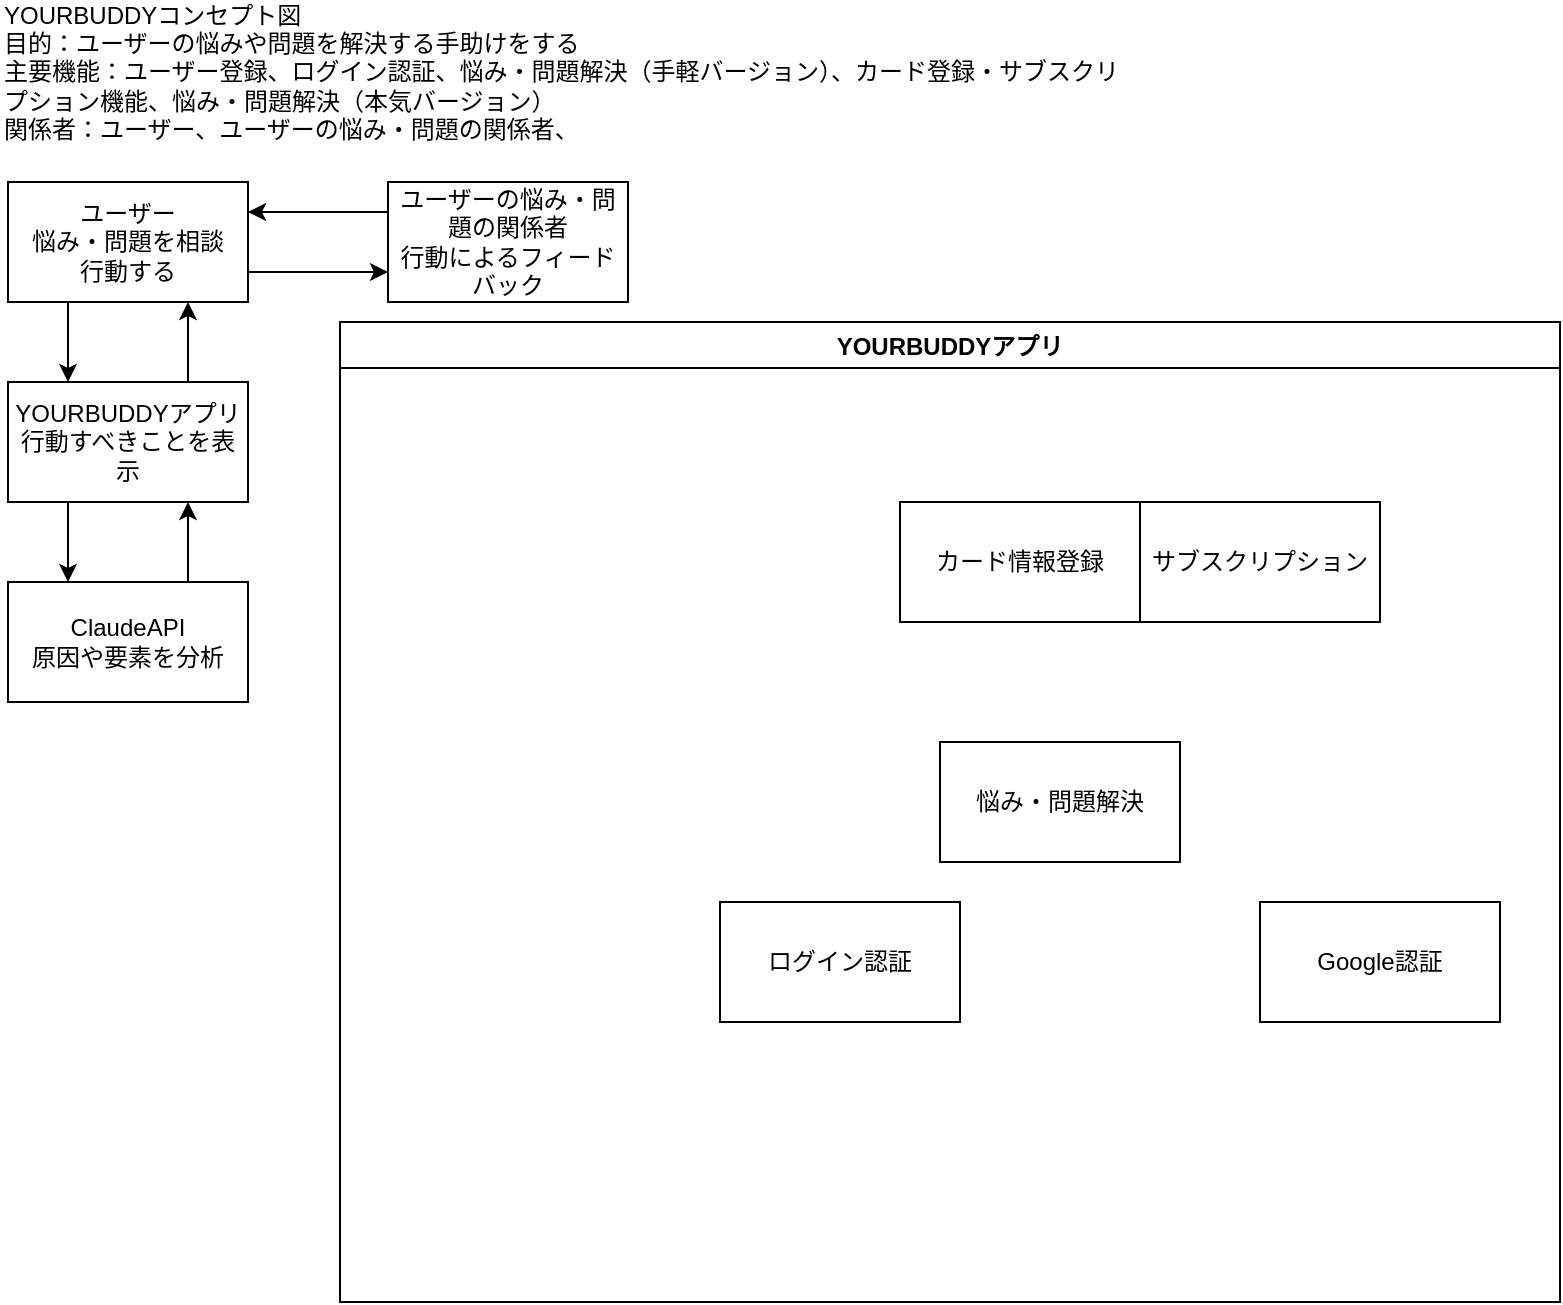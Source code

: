 <mxfile>
    <diagram id="99uDuunbcoaFPtsXTFgR" name="コンセプト図">
        <mxGraphModel dx="823" dy="500" grid="1" gridSize="10" guides="1" tooltips="1" connect="1" arrows="1" fold="1" page="1" pageScale="1" pageWidth="827" pageHeight="1169" math="0" shadow="0">
            <root>
                <mxCell id="0"/>
                <mxCell id="1" parent="0"/>
                <mxCell id="3" value="YOURBUDDYコンセプト図&lt;br&gt;目的：ユーザーの悩みや問題を解決する手助けをする&lt;br&gt;主要機能：ユーザー登録、ログイン認証、悩み・問題解決（手軽バージョン）、カード登録・サブスクリプション機能、悩み・問題解決（本気バージョン）&lt;br&gt;関係者：ユーザー、ユーザーの悩み・問題の関係者、" style="text;html=1;strokeColor=none;fillColor=none;align=left;verticalAlign=middle;whiteSpace=wrap;rounded=0;" parent="1" vertex="1">
                    <mxGeometry x="10" y="10" width="560" height="70" as="geometry"/>
                </mxCell>
                <mxCell id="13" style="edgeStyle=none;html=1;exitX=0.25;exitY=1;exitDx=0;exitDy=0;entryX=0.25;entryY=0;entryDx=0;entryDy=0;" parent="1" source="4" target="11" edge="1">
                    <mxGeometry relative="1" as="geometry"/>
                </mxCell>
                <mxCell id="19" style="edgeStyle=none;html=1;exitX=1;exitY=0.75;exitDx=0;exitDy=0;entryX=0;entryY=0.75;entryDx=0;entryDy=0;" parent="1" source="4" target="6" edge="1">
                    <mxGeometry relative="1" as="geometry"/>
                </mxCell>
                <mxCell id="4" value="ユーザー&lt;br&gt;悩み・問題を相談&lt;br&gt;行動する" style="rounded=0;whiteSpace=wrap;html=1;" parent="1" vertex="1">
                    <mxGeometry x="14" y="100" width="120" height="60" as="geometry"/>
                </mxCell>
                <mxCell id="22" style="edgeStyle=none;html=1;exitX=0.75;exitY=0;exitDx=0;exitDy=0;entryX=0.75;entryY=1;entryDx=0;entryDy=0;" parent="1" source="5" target="11" edge="1">
                    <mxGeometry relative="1" as="geometry"/>
                </mxCell>
                <mxCell id="5" value="ClaudeAPI&lt;br&gt;原因や要素を分析" style="rounded=0;whiteSpace=wrap;html=1;" parent="1" vertex="1">
                    <mxGeometry x="14" y="300" width="120" height="60" as="geometry"/>
                </mxCell>
                <mxCell id="20" style="edgeStyle=none;html=1;exitX=0;exitY=0.25;exitDx=0;exitDy=0;entryX=1;entryY=0.25;entryDx=0;entryDy=0;" parent="1" source="6" target="4" edge="1">
                    <mxGeometry relative="1" as="geometry"/>
                </mxCell>
                <mxCell id="6" value="ユーザーの悩み・問題の関係者&lt;br&gt;行動によるフィードバック" style="rounded=0;whiteSpace=wrap;html=1;" parent="1" vertex="1">
                    <mxGeometry x="204" y="100" width="120" height="60" as="geometry"/>
                </mxCell>
                <mxCell id="7" value="ログイン認証" style="rounded=0;whiteSpace=wrap;html=1;" parent="1" vertex="1">
                    <mxGeometry x="370" y="460" width="120" height="60" as="geometry"/>
                </mxCell>
                <mxCell id="9" value="カード情報登録" style="rounded=0;whiteSpace=wrap;html=1;" parent="1" vertex="1">
                    <mxGeometry x="460" y="260" width="120" height="60" as="geometry"/>
                </mxCell>
                <mxCell id="10" value="サブスクリプション" style="rounded=0;whiteSpace=wrap;html=1;" parent="1" vertex="1">
                    <mxGeometry x="580" y="260" width="120" height="60" as="geometry"/>
                </mxCell>
                <mxCell id="14" style="edgeStyle=none;html=1;exitX=0.75;exitY=0;exitDx=0;exitDy=0;entryX=0.75;entryY=1;entryDx=0;entryDy=0;" parent="1" source="11" target="4" edge="1">
                    <mxGeometry relative="1" as="geometry"/>
                </mxCell>
                <mxCell id="21" style="edgeStyle=none;html=1;exitX=0.25;exitY=1;exitDx=0;exitDy=0;entryX=0.25;entryY=0;entryDx=0;entryDy=0;" parent="1" source="11" target="5" edge="1">
                    <mxGeometry relative="1" as="geometry"/>
                </mxCell>
                <mxCell id="11" value="YOURBUDDYアプリ&lt;br&gt;行動すべきことを表示" style="rounded=0;whiteSpace=wrap;html=1;" parent="1" vertex="1">
                    <mxGeometry x="14" y="200" width="120" height="60" as="geometry"/>
                </mxCell>
                <mxCell id="15" value="悩み・問題解決" style="rounded=0;whiteSpace=wrap;html=1;" parent="1" vertex="1">
                    <mxGeometry x="480" y="380" width="120" height="60" as="geometry"/>
                </mxCell>
                <mxCell id="23" value="YOURBUDDYアプリ" style="swimlane;" parent="1" vertex="1">
                    <mxGeometry x="180" y="170" width="610" height="490" as="geometry"/>
                </mxCell>
                <mxCell id="8" value="Google認証" style="rounded=0;whiteSpace=wrap;html=1;" parent="23" vertex="1">
                    <mxGeometry x="460" y="290" width="120" height="60" as="geometry"/>
                </mxCell>
            </root>
        </mxGraphModel>
    </diagram>
    <diagram id="IsaR9FVwqbaSejbNzzjN" name="ユーザーシナリオ図">
        <mxGraphModel dx="576" dy="350" grid="1" gridSize="10" guides="1" tooltips="1" connect="1" arrows="1" fold="1" page="1" pageScale="1" pageWidth="827" pageHeight="1169" math="0" shadow="0">
            <root>
                <mxCell id="0"/>
                <mxCell id="1" parent="0"/>
                <mxCell id="NUwCqqnyy-Vu7m6gOZ0u-1" value="ユーザーシナリオ図" style="text;html=1;strokeColor=none;fillColor=none;align=left;verticalAlign=middle;whiteSpace=wrap;rounded=0;" parent="1" vertex="1">
                    <mxGeometry x="10" width="500" height="60" as="geometry"/>
                </mxCell>
                <mxCell id="NUwCqqnyy-Vu7m6gOZ0u-14" style="edgeStyle=none;html=1;exitX=0.5;exitY=1;exitDx=0;exitDy=0;entryX=0.5;entryY=0;entryDx=0;entryDy=0;" parent="1" source="NUwCqqnyy-Vu7m6gOZ0u-2" target="NUwCqqnyy-Vu7m6gOZ0u-3" edge="1">
                    <mxGeometry relative="1" as="geometry"/>
                </mxCell>
                <mxCell id="NUwCqqnyy-Vu7m6gOZ0u-2" value="悩み・問題の発生" style="rounded=0;whiteSpace=wrap;html=1;" parent="1" vertex="1">
                    <mxGeometry x="20" y="80" width="120" height="40" as="geometry"/>
                </mxCell>
                <mxCell id="NUwCqqnyy-Vu7m6gOZ0u-15" style="edgeStyle=none;html=1;exitX=0.5;exitY=1;exitDx=0;exitDy=0;entryX=0.5;entryY=0;entryDx=0;entryDy=0;" parent="1" source="NUwCqqnyy-Vu7m6gOZ0u-3" target="NUwCqqnyy-Vu7m6gOZ0u-4" edge="1">
                    <mxGeometry relative="1" as="geometry"/>
                </mxCell>
                <mxCell id="NUwCqqnyy-Vu7m6gOZ0u-3" value="アプリを開く" style="rounded=0;whiteSpace=wrap;html=1;" parent="1" vertex="1">
                    <mxGeometry x="20" y="140" width="120" height="40" as="geometry"/>
                </mxCell>
                <mxCell id="NUwCqqnyy-Vu7m6gOZ0u-30" style="edgeStyle=none;html=1;exitX=0.5;exitY=1;exitDx=0;exitDy=0;entryX=0.5;entryY=0;entryDx=0;entryDy=0;fillColor=#6a00ff;strokeColor=#3700CC;" parent="1" source="NUwCqqnyy-Vu7m6gOZ0u-4" target="NUwCqqnyy-Vu7m6gOZ0u-27" edge="1">
                    <mxGeometry relative="1" as="geometry">
                        <Array as="points">
                            <mxPoint x="80" y="270"/>
                            <mxPoint x="225" y="270"/>
                        </Array>
                    </mxGeometry>
                </mxCell>
                <mxCell id="NUwCqqnyy-Vu7m6gOZ0u-31" style="edgeStyle=none;html=1;exitX=0.5;exitY=1;exitDx=0;exitDy=0;entryX=0.5;entryY=0;entryDx=0;entryDy=0;" parent="1" source="NUwCqqnyy-Vu7m6gOZ0u-4" target="NUwCqqnyy-Vu7m6gOZ0u-6" edge="1">
                    <mxGeometry relative="1" as="geometry"/>
                </mxCell>
                <mxCell id="NUwCqqnyy-Vu7m6gOZ0u-4" value="新規登録 or ログイン" style="rounded=0;whiteSpace=wrap;html=1;" parent="1" vertex="1">
                    <mxGeometry x="20" y="210" width="120" height="40" as="geometry"/>
                </mxCell>
                <mxCell id="NUwCqqnyy-Vu7m6gOZ0u-20" style="edgeStyle=none;html=1;exitX=1;exitY=0.5;exitDx=0;exitDy=0;entryX=0;entryY=0.5;entryDx=0;entryDy=0;" parent="1" source="NUwCqqnyy-Vu7m6gOZ0u-5" target="NUwCqqnyy-Vu7m6gOZ0u-18" edge="1">
                    <mxGeometry relative="1" as="geometry"/>
                </mxCell>
                <mxCell id="NUwCqqnyy-Vu7m6gOZ0u-5" value="悩み・問題を入力" style="rounded=0;whiteSpace=wrap;html=1;" parent="1" vertex="1">
                    <mxGeometry x="325" y="420" width="120" height="40" as="geometry"/>
                </mxCell>
                <mxCell id="NUwCqqnyy-Vu7m6gOZ0u-9" style="edgeStyle=none;html=1;exitX=1;exitY=0.5;exitDx=0;exitDy=0;entryX=0;entryY=0.5;entryDx=0;entryDy=0;" parent="1" source="NUwCqqnyy-Vu7m6gOZ0u-6" target="NUwCqqnyy-Vu7m6gOZ0u-7" edge="1">
                    <mxGeometry relative="1" as="geometry"/>
                </mxCell>
                <mxCell id="NUwCqqnyy-Vu7m6gOZ0u-10" style="edgeStyle=none;html=1;exitX=1;exitY=0.5;exitDx=0;exitDy=0;entryX=0;entryY=0.5;entryDx=0;entryDy=0;fillColor=#6a00ff;strokeColor=#3700CC;" parent="1" source="NUwCqqnyy-Vu7m6gOZ0u-6" target="NUwCqqnyy-Vu7m6gOZ0u-8" edge="1">
                    <mxGeometry relative="1" as="geometry">
                        <Array as="points">
                            <mxPoint x="155" y="440"/>
                            <mxPoint x="155" y="510"/>
                        </Array>
                    </mxGeometry>
                </mxCell>
                <mxCell id="NUwCqqnyy-Vu7m6gOZ0u-23" style="edgeStyle=none;html=1;exitX=0.5;exitY=1;exitDx=0;exitDy=0;entryX=0.5;entryY=0;entryDx=0;entryDy=0;" parent="1" source="NUwCqqnyy-Vu7m6gOZ0u-6" target="NUwCqqnyy-Vu7m6gOZ0u-22" edge="1">
                    <mxGeometry relative="1" as="geometry"/>
                </mxCell>
                <mxCell id="NUwCqqnyy-Vu7m6gOZ0u-6" value="モードを選択" style="rounded=0;whiteSpace=wrap;html=1;" parent="1" vertex="1">
                    <mxGeometry x="20" y="420" width="120" height="40" as="geometry"/>
                </mxCell>
                <mxCell id="NUwCqqnyy-Vu7m6gOZ0u-12" style="edgeStyle=none;html=1;exitX=1;exitY=0.5;exitDx=0;exitDy=0;entryX=0;entryY=0.5;entryDx=0;entryDy=0;" parent="1" source="NUwCqqnyy-Vu7m6gOZ0u-7" target="NUwCqqnyy-Vu7m6gOZ0u-5" edge="1">
                    <mxGeometry relative="1" as="geometry"/>
                </mxCell>
                <mxCell id="NUwCqqnyy-Vu7m6gOZ0u-7" value="簡易モード" style="rounded=0;whiteSpace=wrap;html=1;" parent="1" vertex="1">
                    <mxGeometry x="175" y="420" width="120" height="40" as="geometry"/>
                </mxCell>
                <mxCell id="NUwCqqnyy-Vu7m6gOZ0u-13" style="edgeStyle=none;html=1;exitX=1;exitY=0.5;exitDx=0;exitDy=0;entryX=0;entryY=0.5;entryDx=0;entryDy=0;" parent="1" source="NUwCqqnyy-Vu7m6gOZ0u-8" target="NUwCqqnyy-Vu7m6gOZ0u-11" edge="1">
                    <mxGeometry relative="1" as="geometry"/>
                </mxCell>
                <mxCell id="NUwCqqnyy-Vu7m6gOZ0u-8" value="本気モード" style="rounded=0;whiteSpace=wrap;html=1;" parent="1" vertex="1">
                    <mxGeometry x="175" y="490" width="120" height="40" as="geometry"/>
                </mxCell>
                <mxCell id="NUwCqqnyy-Vu7m6gOZ0u-21" style="edgeStyle=none;html=1;exitX=1;exitY=0.5;exitDx=0;exitDy=0;entryX=0;entryY=0.5;entryDx=0;entryDy=0;" parent="1" source="NUwCqqnyy-Vu7m6gOZ0u-11" target="NUwCqqnyy-Vu7m6gOZ0u-19" edge="1">
                    <mxGeometry relative="1" as="geometry"/>
                </mxCell>
                <mxCell id="NUwCqqnyy-Vu7m6gOZ0u-11" value="悩み・問題を入力" style="rounded=0;whiteSpace=wrap;html=1;" parent="1" vertex="1">
                    <mxGeometry x="325" y="490" width="120" height="40" as="geometry"/>
                </mxCell>
                <mxCell id="NUwCqqnyy-Vu7m6gOZ0u-18" value="質問から選択肢を選ぶ" style="rounded=0;whiteSpace=wrap;html=1;" parent="1" vertex="1">
                    <mxGeometry x="475" y="420" width="120" height="40" as="geometry"/>
                </mxCell>
                <mxCell id="NUwCqqnyy-Vu7m6gOZ0u-19" value="質問から選択肢に加え、具体的な答えも入力する" style="rounded=0;whiteSpace=wrap;html=1;" parent="1" vertex="1">
                    <mxGeometry x="475" y="490" width="120" height="40" as="geometry"/>
                </mxCell>
                <mxCell id="NUwCqqnyy-Vu7m6gOZ0u-26" style="edgeStyle=none;html=1;exitX=0.5;exitY=1;exitDx=0;exitDy=0;entryX=0.25;entryY=0;entryDx=0;entryDy=0;" parent="1" source="NUwCqqnyy-Vu7m6gOZ0u-22" target="NUwCqqnyy-Vu7m6gOZ0u-24" edge="1">
                    <mxGeometry relative="1" as="geometry"/>
                </mxCell>
                <mxCell id="NUwCqqnyy-Vu7m6gOZ0u-22" value="結果画面を見て、具体的な行動を起こす" style="rounded=0;whiteSpace=wrap;html=1;" parent="1" vertex="1">
                    <mxGeometry x="15" y="550" width="130" height="40" as="geometry"/>
                </mxCell>
                <mxCell id="NUwCqqnyy-Vu7m6gOZ0u-24" value="悩み・問題の解決 or 新たな悩み問題の出現" style="rounded=0;whiteSpace=wrap;html=1;" parent="1" vertex="1">
                    <mxGeometry x="15" y="630" width="265" height="40" as="geometry"/>
                </mxCell>
                <mxCell id="NUwCqqnyy-Vu7m6gOZ0u-29" style="edgeStyle=none;html=1;exitX=0.5;exitY=1;exitDx=0;exitDy=0;entryX=0.5;entryY=0;entryDx=0;entryDy=0;fillColor=#6a00ff;strokeColor=#3700CC;" parent="1" source="NUwCqqnyy-Vu7m6gOZ0u-27" target="NUwCqqnyy-Vu7m6gOZ0u-6" edge="1">
                    <mxGeometry relative="1" as="geometry">
                        <Array as="points">
                            <mxPoint x="225" y="380"/>
                            <mxPoint x="80" y="380"/>
                        </Array>
                    </mxGeometry>
                </mxCell>
                <mxCell id="NUwCqqnyy-Vu7m6gOZ0u-27" value="サブスクリプション登録" style="rounded=0;whiteSpace=wrap;html=1;" parent="1" vertex="1">
                    <mxGeometry x="165" y="300" width="120" height="40" as="geometry"/>
                </mxCell>
            </root>
        </mxGraphModel>
    </diagram>
    <diagram id="D85GqzytLcxn1Z9-oxkU" name="画面遷移図">
        <mxGraphModel dx="576" dy="350" grid="1" gridSize="10" guides="1" tooltips="1" connect="1" arrows="1" fold="1" page="1" pageScale="1" pageWidth="827" pageHeight="1169" math="0" shadow="0">
            <root>
                <mxCell id="0"/>
                <mxCell id="1" parent="0"/>
                <mxCell id="tf5ok3Z_R-oxrBmhiGZr-1" value="画面遷移図" style="text;html=1;strokeColor=none;fillColor=none;align=center;verticalAlign=middle;whiteSpace=wrap;rounded=0;" parent="1" vertex="1">
                    <mxGeometry y="10" width="160" height="30" as="geometry"/>
                </mxCell>
                <mxCell id="tf5ok3Z_R-oxrBmhiGZr-6" style="edgeStyle=none;html=1;exitX=0.5;exitY=1;exitDx=0;exitDy=0;entryX=0.5;entryY=0;entryDx=0;entryDy=0;" parent="1" source="tf5ok3Z_R-oxrBmhiGZr-2" target="tf5ok3Z_R-oxrBmhiGZr-3" edge="1">
                    <mxGeometry relative="1" as="geometry"/>
                </mxCell>
                <mxCell id="tf5ok3Z_R-oxrBmhiGZr-2" value="スプラッシュ画面" style="rounded=0;whiteSpace=wrap;html=1;" parent="1" vertex="1">
                    <mxGeometry x="30" y="60" width="130" height="40" as="geometry"/>
                </mxCell>
                <mxCell id="tf5ok3Z_R-oxrBmhiGZr-7" style="edgeStyle=none;html=1;exitX=1;exitY=0.5;exitDx=0;exitDy=0;entryX=0;entryY=0.5;entryDx=0;entryDy=0;" parent="1" source="tf5ok3Z_R-oxrBmhiGZr-3" target="tf5ok3Z_R-oxrBmhiGZr-4" edge="1">
                    <mxGeometry relative="1" as="geometry"/>
                </mxCell>
                <mxCell id="TDeQ8tisna32SfTYIqyU-1" style="edgeStyle=none;html=1;exitX=0.5;exitY=1;exitDx=0;exitDy=0;entryX=0.5;entryY=0;entryDx=0;entryDy=0;" parent="1" source="tf5ok3Z_R-oxrBmhiGZr-3" target="tf5ok3Z_R-oxrBmhiGZr-9" edge="1">
                    <mxGeometry relative="1" as="geometry"/>
                </mxCell>
                <mxCell id="tf5ok3Z_R-oxrBmhiGZr-3" value="ログイン画面" style="rounded=0;whiteSpace=wrap;html=1;" parent="1" vertex="1">
                    <mxGeometry x="30" y="140" width="130" height="40" as="geometry"/>
                </mxCell>
                <mxCell id="tf5ok3Z_R-oxrBmhiGZr-8" style="edgeStyle=none;html=1;exitX=1;exitY=0.5;exitDx=0;exitDy=0;entryX=0;entryY=0.5;entryDx=0;entryDy=0;" parent="1" source="tf5ok3Z_R-oxrBmhiGZr-4" target="tf5ok3Z_R-oxrBmhiGZr-5" edge="1">
                    <mxGeometry relative="1" as="geometry"/>
                </mxCell>
                <mxCell id="tf5ok3Z_R-oxrBmhiGZr-4" value="新規登録画面" style="rounded=0;whiteSpace=wrap;html=1;" parent="1" vertex="1">
                    <mxGeometry x="200" y="140" width="110" height="40" as="geometry"/>
                </mxCell>
                <mxCell id="tf5ok3Z_R-oxrBmhiGZr-5" value="Google認証画面" style="rounded=0;whiteSpace=wrap;html=1;" parent="1" vertex="1">
                    <mxGeometry x="361" y="140" width="106" height="40" as="geometry"/>
                </mxCell>
                <mxCell id="TDeQ8tisna32SfTYIqyU-4" style="edgeStyle=none;html=1;entryX=0.5;entryY=0;entryDx=0;entryDy=0;exitX=0.5;exitY=1;exitDx=0;exitDy=0;" parent="1" source="tf5ok3Z_R-oxrBmhiGZr-9" target="TDeQ8tisna32SfTYIqyU-2" edge="1">
                    <mxGeometry relative="1" as="geometry">
                        <mxPoint x="240" y="250" as="sourcePoint"/>
                    </mxGeometry>
                </mxCell>
                <mxCell id="TDeQ8tisna32SfTYIqyU-5" style="edgeStyle=none;html=1;exitX=0.5;exitY=1;exitDx=0;exitDy=0;entryX=0.5;entryY=0;entryDx=0;entryDy=0;" parent="1" source="tf5ok3Z_R-oxrBmhiGZr-9" target="TDeQ8tisna32SfTYIqyU-3" edge="1">
                    <mxGeometry relative="1" as="geometry">
                        <Array as="points">
                            <mxPoint x="100" y="270"/>
                            <mxPoint x="270" y="270"/>
                        </Array>
                    </mxGeometry>
                </mxCell>
                <mxCell id="TDeQ8tisna32SfTYIqyU-7" style="edgeStyle=none;html=1;exitX=0.5;exitY=1;exitDx=0;exitDy=0;entryX=0.5;entryY=0;entryDx=0;entryDy=0;" parent="1" source="tf5ok3Z_R-oxrBmhiGZr-9" target="TDeQ8tisna32SfTYIqyU-6" edge="1">
                    <mxGeometry relative="1" as="geometry">
                        <Array as="points">
                            <mxPoint x="100" y="270"/>
                            <mxPoint x="450" y="270"/>
                        </Array>
                    </mxGeometry>
                </mxCell>
                <mxCell id="tf5ok3Z_R-oxrBmhiGZr-9" value="ホーム画面" style="rounded=0;whiteSpace=wrap;html=1;" parent="1" vertex="1">
                    <mxGeometry x="30" y="220" width="130" height="40" as="geometry"/>
                </mxCell>
                <mxCell id="TDeQ8tisna32SfTYIqyU-10" style="edgeStyle=none;html=1;exitX=0.5;exitY=1;exitDx=0;exitDy=0;entryX=0.5;entryY=0;entryDx=0;entryDy=0;" parent="1" source="TDeQ8tisna32SfTYIqyU-2" target="TDeQ8tisna32SfTYIqyU-8" edge="1">
                    <mxGeometry relative="1" as="geometry"/>
                </mxCell>
                <mxCell id="TDeQ8tisna32SfTYIqyU-2" value="悩み・問題解決（簡易）" style="rounded=0;whiteSpace=wrap;html=1;" parent="1" vertex="1">
                    <mxGeometry x="30" y="300" width="140" height="40" as="geometry"/>
                </mxCell>
                <mxCell id="TDeQ8tisna32SfTYIqyU-11" style="edgeStyle=none;html=1;exitX=0.5;exitY=1;exitDx=0;exitDy=0;entryX=0.5;entryY=0;entryDx=0;entryDy=0;" parent="1" source="TDeQ8tisna32SfTYIqyU-3" target="TDeQ8tisna32SfTYIqyU-9" edge="1">
                    <mxGeometry relative="1" as="geometry"/>
                </mxCell>
                <mxCell id="TDeQ8tisna32SfTYIqyU-3" value="悩み・問題解決（本気）" style="rounded=0;whiteSpace=wrap;html=1;" parent="1" vertex="1">
                    <mxGeometry x="200" y="300" width="140" height="40" as="geometry"/>
                </mxCell>
                <mxCell id="TDeQ8tisna32SfTYIqyU-24" style="edgeStyle=none;html=1;exitX=0.5;exitY=1;exitDx=0;exitDy=0;entryX=0.5;entryY=0;entryDx=0;entryDy=0;" parent="1" source="TDeQ8tisna32SfTYIqyU-6" target="TDeQ8tisna32SfTYIqyU-23" edge="1">
                    <mxGeometry relative="1" as="geometry"/>
                </mxCell>
                <mxCell id="TDeQ8tisna32SfTYIqyU-6" value="過去のログ画面" style="rounded=0;whiteSpace=wrap;html=1;" parent="1" vertex="1">
                    <mxGeometry x="380" y="300" width="140" height="40" as="geometry"/>
                </mxCell>
                <mxCell id="TDeQ8tisna32SfTYIqyU-14" style="edgeStyle=none;html=1;exitX=0.5;exitY=1;exitDx=0;exitDy=0;entryX=0.5;entryY=0;entryDx=0;entryDy=0;" parent="1" source="TDeQ8tisna32SfTYIqyU-8" target="TDeQ8tisna32SfTYIqyU-12" edge="1">
                    <mxGeometry relative="1" as="geometry"/>
                </mxCell>
                <mxCell id="TDeQ8tisna32SfTYIqyU-8" value="質問、回答画面" style="rounded=0;whiteSpace=wrap;html=1;" parent="1" vertex="1">
                    <mxGeometry x="30" y="360" width="140" height="40" as="geometry"/>
                </mxCell>
                <mxCell id="TDeQ8tisna32SfTYIqyU-15" style="edgeStyle=none;html=1;exitX=0.5;exitY=1;exitDx=0;exitDy=0;entryX=0.5;entryY=0;entryDx=0;entryDy=0;" parent="1" source="TDeQ8tisna32SfTYIqyU-9" target="TDeQ8tisna32SfTYIqyU-13" edge="1">
                    <mxGeometry relative="1" as="geometry"/>
                </mxCell>
                <mxCell id="TDeQ8tisna32SfTYIqyU-9" value="質問、回答画面" style="rounded=0;whiteSpace=wrap;html=1;" parent="1" vertex="1">
                    <mxGeometry x="200" y="360" width="140" height="40" as="geometry"/>
                </mxCell>
                <mxCell id="TDeQ8tisna32SfTYIqyU-12" value="結果画面" style="rounded=0;whiteSpace=wrap;html=1;" parent="1" vertex="1">
                    <mxGeometry x="30" y="430" width="140" height="40" as="geometry"/>
                </mxCell>
                <mxCell id="TDeQ8tisna32SfTYIqyU-13" value="結果画面" style="rounded=0;whiteSpace=wrap;html=1;" parent="1" vertex="1">
                    <mxGeometry x="200" y="430" width="140" height="40" as="geometry"/>
                </mxCell>
                <mxCell id="TDeQ8tisna32SfTYIqyU-16" style="edgeStyle=none;html=1;exitX=0.5;exitY=1;exitDx=0;exitDy=0;entryX=0.5;entryY=0;entryDx=0;entryDy=0;" parent="1" source="TDeQ8tisna32SfTYIqyU-17" target="TDeQ8tisna32SfTYIqyU-20" edge="1">
                    <mxGeometry relative="1" as="geometry"/>
                </mxCell>
                <mxCell id="TDeQ8tisna32SfTYIqyU-17" value="質問、回答画面" style="rounded=0;whiteSpace=wrap;html=1;" parent="1" vertex="1">
                    <mxGeometry x="380" y="430" width="140" height="40" as="geometry"/>
                </mxCell>
                <mxCell id="TDeQ8tisna32SfTYIqyU-20" value="結果画面" style="rounded=0;whiteSpace=wrap;html=1;" parent="1" vertex="1">
                    <mxGeometry x="380" y="500" width="140" height="40" as="geometry"/>
                </mxCell>
                <mxCell id="TDeQ8tisna32SfTYIqyU-25" style="edgeStyle=none;html=1;exitX=0.5;exitY=1;exitDx=0;exitDy=0;entryX=0.5;entryY=0;entryDx=0;entryDy=0;" parent="1" source="TDeQ8tisna32SfTYIqyU-23" target="TDeQ8tisna32SfTYIqyU-17" edge="1">
                    <mxGeometry relative="1" as="geometry"/>
                </mxCell>
                <mxCell id="TDeQ8tisna32SfTYIqyU-23" value="工程一覧画面" style="rounded=0;whiteSpace=wrap;html=1;" parent="1" vertex="1">
                    <mxGeometry x="380" y="360" width="140" height="40" as="geometry"/>
                </mxCell>
            </root>
        </mxGraphModel>
    </diagram>
</mxfile>